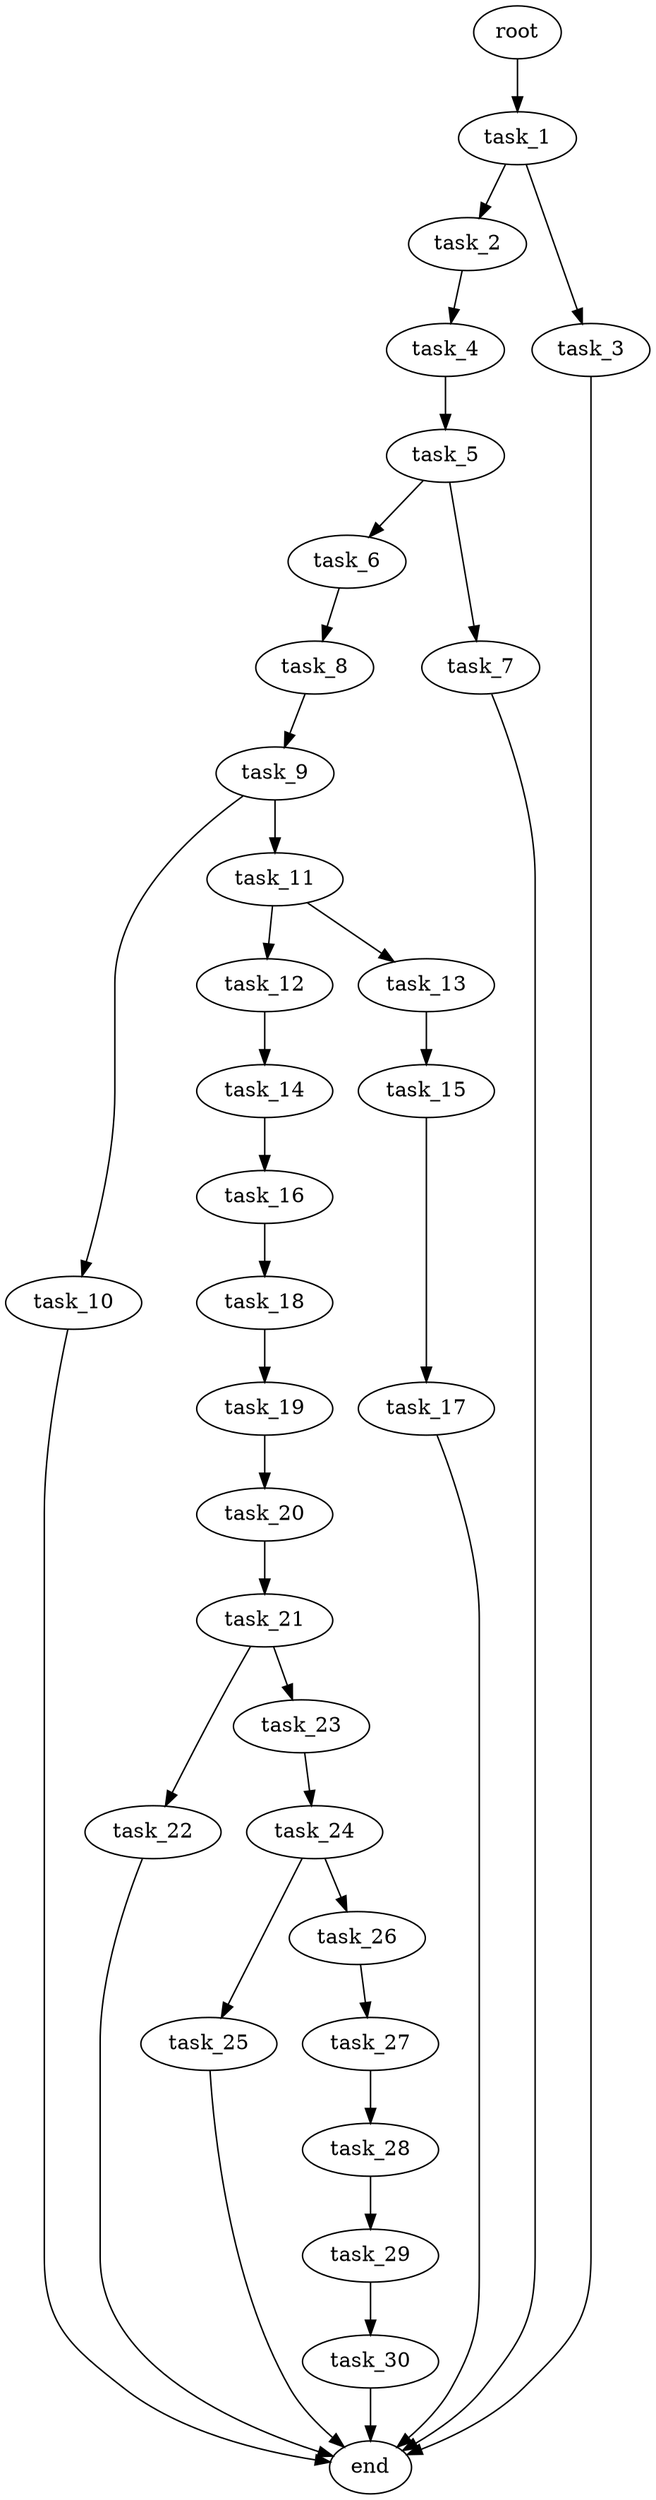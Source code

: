 digraph G {
  root [size="0.000000e+00"];
  task_1 [size="3.782577e+10"];
  task_2 [size="3.743179e+10"];
  task_3 [size="5.995892e+10"];
  task_4 [size="9.769838e+10"];
  task_5 [size="2.446252e+10"];
  task_6 [size="4.629057e+09"];
  task_7 [size="6.160664e+10"];
  task_8 [size="1.891833e+10"];
  task_9 [size="5.355148e+10"];
  task_10 [size="7.896088e+10"];
  task_11 [size="3.277478e+10"];
  task_12 [size="5.335365e+09"];
  task_13 [size="7.956324e+10"];
  task_14 [size="8.728642e+10"];
  task_15 [size="8.515175e+10"];
  task_16 [size="9.683875e+10"];
  task_17 [size="8.858457e+10"];
  task_18 [size="2.093166e+10"];
  task_19 [size="8.149956e+09"];
  task_20 [size="4.707202e+10"];
  task_21 [size="6.635358e+10"];
  task_22 [size="6.496655e+09"];
  task_23 [size="5.086629e+10"];
  task_24 [size="7.513329e+10"];
  task_25 [size="6.451071e+10"];
  task_26 [size="5.092076e+10"];
  task_27 [size="4.986379e+10"];
  task_28 [size="4.643209e+10"];
  task_29 [size="3.218910e+10"];
  task_30 [size="3.739413e+10"];
  end [size="0.000000e+00"];

  root -> task_1 [size="1.000000e-12"];
  task_1 -> task_2 [size="3.743179e+08"];
  task_1 -> task_3 [size="5.995892e+08"];
  task_2 -> task_4 [size="9.769838e+08"];
  task_3 -> end [size="1.000000e-12"];
  task_4 -> task_5 [size="2.446252e+08"];
  task_5 -> task_6 [size="4.629057e+07"];
  task_5 -> task_7 [size="6.160664e+08"];
  task_6 -> task_8 [size="1.891833e+08"];
  task_7 -> end [size="1.000000e-12"];
  task_8 -> task_9 [size="5.355148e+08"];
  task_9 -> task_10 [size="7.896088e+08"];
  task_9 -> task_11 [size="3.277478e+08"];
  task_10 -> end [size="1.000000e-12"];
  task_11 -> task_12 [size="5.335365e+07"];
  task_11 -> task_13 [size="7.956324e+08"];
  task_12 -> task_14 [size="8.728642e+08"];
  task_13 -> task_15 [size="8.515175e+08"];
  task_14 -> task_16 [size="9.683875e+08"];
  task_15 -> task_17 [size="8.858457e+08"];
  task_16 -> task_18 [size="2.093166e+08"];
  task_17 -> end [size="1.000000e-12"];
  task_18 -> task_19 [size="8.149956e+07"];
  task_19 -> task_20 [size="4.707202e+08"];
  task_20 -> task_21 [size="6.635358e+08"];
  task_21 -> task_22 [size="6.496655e+07"];
  task_21 -> task_23 [size="5.086629e+08"];
  task_22 -> end [size="1.000000e-12"];
  task_23 -> task_24 [size="7.513329e+08"];
  task_24 -> task_25 [size="6.451071e+08"];
  task_24 -> task_26 [size="5.092076e+08"];
  task_25 -> end [size="1.000000e-12"];
  task_26 -> task_27 [size="4.986379e+08"];
  task_27 -> task_28 [size="4.643209e+08"];
  task_28 -> task_29 [size="3.218910e+08"];
  task_29 -> task_30 [size="3.739413e+08"];
  task_30 -> end [size="1.000000e-12"];
}
